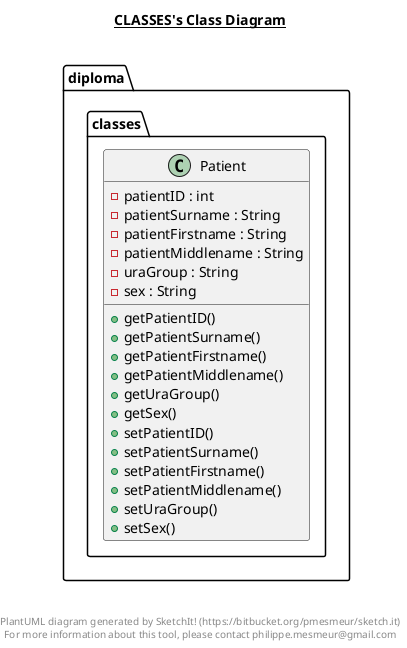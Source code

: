@startuml

title __CLASSES's Class Diagram__\n

  package diploma {
    package diploma.classes {
      class Patient {
          - patientID : int
          - patientSurname : String
          - patientFirstname : String
          - patientMiddlename : String
          - uraGroup : String
          - sex : String
          + getPatientID()
          + getPatientSurname()
          + getPatientFirstname()
          + getPatientMiddlename()
          + getUraGroup()
          + getSex()
          + setPatientID()
          + setPatientSurname()
          + setPatientFirstname()
          + setPatientMiddlename()
          + setUraGroup()
          + setSex()
      }
    }
  }
  



right footer


PlantUML diagram generated by SketchIt! (https://bitbucket.org/pmesmeur/sketch.it)
For more information about this tool, please contact philippe.mesmeur@gmail.com
endfooter

@enduml
